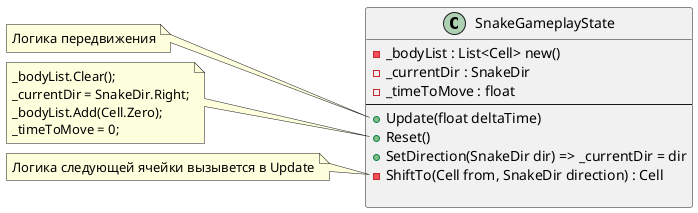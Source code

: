 ﻿@startuml
class SnakeGameplayState
{
    - _bodyList : List<Cell> new()
    - _currentDir : SnakeDir
    - _timeToMove : float
    --
    + Update(float deltaTime)
    + Reset()
    + SetDirection(SnakeDir dir) => _currentDir = dir
    - ShiftTo(Cell from, SnakeDir direction) : Cell
    
}

note left of SnakeGameplayState::Update
Логика передвижения
end note
note left of SnakeGameplayState::Reset
_bodyList.Clear();
_currentDir = SnakeDir.Right;
_bodyList.Add(Cell.Zero);
_timeToMove = 0; 
end note
note left of SnakeGameplayState::ShiftTo
Логика следующей ячейки вызывется в Update
end note

@enduml